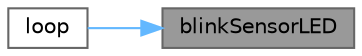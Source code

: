 digraph "blinkSensorLED"
{
 // INTERACTIVE_SVG=YES
 // LATEX_PDF_SIZE
  bgcolor="transparent";
  edge [fontname=Helvetica,fontsize=10,labelfontname=Helvetica,labelfontsize=10];
  node [fontname=Helvetica,fontsize=10,shape=box,height=0.2,width=0.4];
  rankdir="RL";
  Node1 [id="Node000001",label="blinkSensorLED",height=0.2,width=0.4,color="gray40", fillcolor="grey60", style="filled", fontcolor="black",tooltip="Funkcija za treptanje LED diode kada je udaljenost manja od 100 cm."];
  Node1 -> Node2 [id="edge1_Node000001_Node000002",dir="back",color="steelblue1",style="solid",tooltip=" "];
  Node2 [id="Node000002",label="loop",height=0.2,width=0.4,color="grey40", fillcolor="white", style="filled",URL="$da/d98/sketch_8ino.html#afe461d27b9c48d5921c00d521181f12f",tooltip=" "];
}
